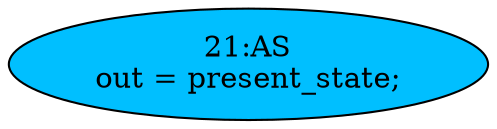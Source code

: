 strict digraph "" {
	node [label="\N"];
	"21:AS"	[ast="<pyverilog.vparser.ast.Assign object at 0x7f72b3fa1610>",
		def_var="['out']",
		fillcolor=deepskyblue,
		label="21:AS
out = present_state;",
		statements="[]",
		style=filled,
		typ=Assign,
		use_var="['present_state']"];
}
